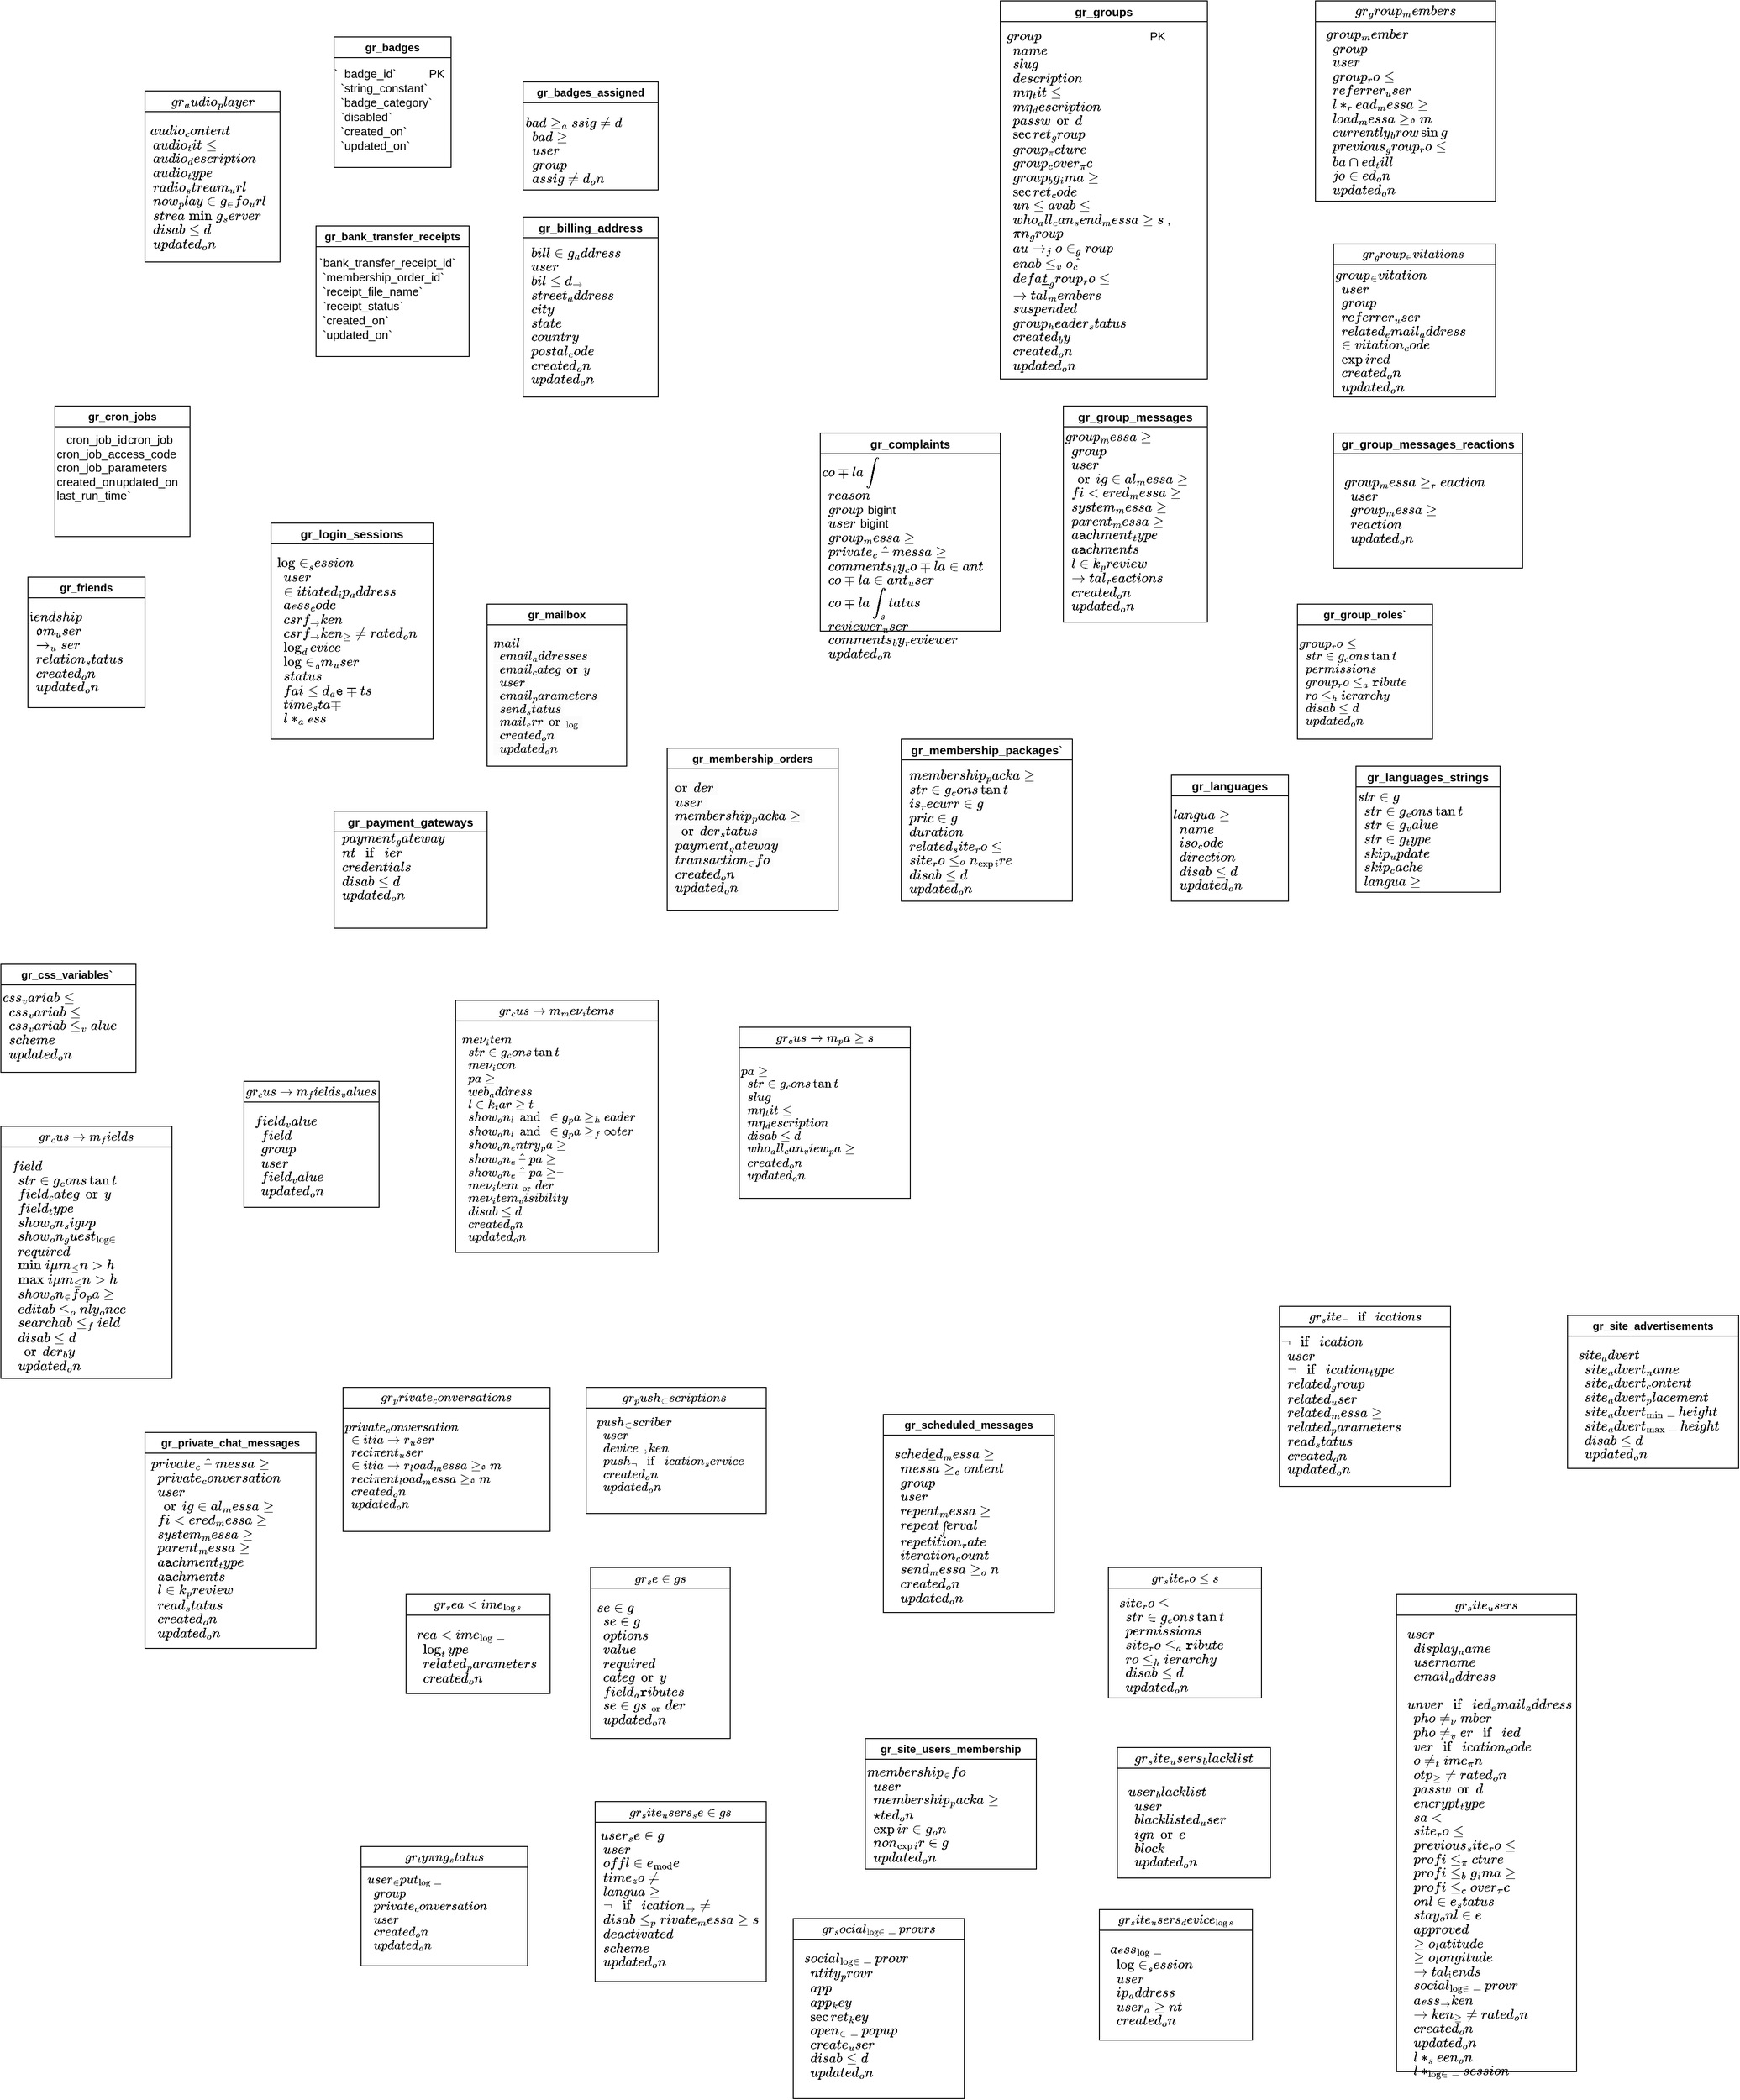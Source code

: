 <mxfile version="24.7.5">
  <diagram name="Страница — 1" id="t8PgcB-Bj81JIGUaZiW2">
    <mxGraphModel dx="3500" dy="1740" grid="1" gridSize="10" guides="1" tooltips="1" connect="1" arrows="1" fold="1" page="1" pageScale="1" pageWidth="690" pageHeight="980" math="0" shadow="0">
      <root>
        <mxCell id="0" />
        <mxCell id="1" parent="0" />
        <mxCell id="xByyXgjnT6tnBIrzNjOe-23" value="gr_badges" style="swimlane;whiteSpace=wrap;html=1;" parent="1" vertex="1">
          <mxGeometry x="380" y="70" width="130" height="145" as="geometry" />
        </mxCell>
        <mxCell id="xByyXgjnT6tnBIrzNjOe-21" value="`  badge_id`          PK&#xa;  `string_constant`&#xa;  `badge_category` &#xa;  `disabled`&#xa;  `created_on` &#xa;  `updated_on`" style="text;whiteSpace=none;strokeWidth=2;rounded=0;verticalAlign=top;spacing=10;fontSize=13;horizontal=1;spacingTop=1;" parent="xByyXgjnT6tnBIrzNjOe-23" vertex="1">
          <mxGeometry x="-10" y="17.5" width="140" height="110" as="geometry" />
        </mxCell>
        <mxCell id="xByyXgjnT6tnBIrzNjOe-24" value="gr_badges_assigned" style="swimlane;whiteSpace=wrap;html=1;" parent="1" vertex="1">
          <mxGeometry x="590" y="120" width="150" height="120" as="geometry" />
        </mxCell>
        <mxCell id="xByyXgjnT6tnBIrzNjOe-26" value="`  badge_assigned_id`&#xa;  `badge_id` &#xa;  `user_id`&#xa;  `group_id` &#xa;  `assigned_on`" style="text;whiteSpace=wrap;fontSize=13;spacing=3;" parent="xByyXgjnT6tnBIrzNjOe-24" vertex="1">
          <mxGeometry y="30" width="150" height="100" as="geometry" />
        </mxCell>
        <mxCell id="xByyXgjnT6tnBIrzNjOe-27" value="gr_bank_transfer_receipts" style="swimlane;whiteSpace=wrap;html=1;" parent="1" vertex="1">
          <mxGeometry x="360" y="280" width="170" height="145" as="geometry" />
        </mxCell>
        <mxCell id="xByyXgjnT6tnBIrzNjOe-28" value=" `bank_transfer_receipt_id`&#xa;  `membership_order_id` &#xa;  `receipt_file_name` &#xa;  `receipt_status` &#xa;  `created_on` &#xa;  `updated_on` " style="text;whiteSpace=none;strokeWidth=2;rounded=0;verticalAlign=top;spacing=10;fontSize=13;horizontal=1;spacingTop=1;" parent="xByyXgjnT6tnBIrzNjOe-27" vertex="1">
          <mxGeometry x="-10" y="17.5" width="140" height="110" as="geometry" />
        </mxCell>
        <mxCell id="aM84LzSGUawsXzDRVU1t-1" value="&lt;span style=&quot;text-align: left;&quot;&gt;gr_billing_address&lt;/span&gt;" style="swimlane;whiteSpace=wrap;html=1;fontSize=13;" vertex="1" parent="1">
          <mxGeometry x="590" y="270" width="150" height="200" as="geometry" />
        </mxCell>
        <mxCell id="aM84LzSGUawsXzDRVU1t-3" value="&#xa;  `billing_address_id`&#xa;  `user_id` &#xa;  `billed_to` &#xa;  `street_address` &#xa;  `city` &#xa;  `state`&#xa;  `country` &#xa;  `postal_code`&#xa;  `created_on`&#xa;  `updated_on`" style="text;whiteSpace=wrap;fontSize=13;" vertex="1" parent="aM84LzSGUawsXzDRVU1t-1">
          <mxGeometry y="10" width="150" height="180" as="geometry" />
        </mxCell>
        <mxCell id="aM84LzSGUawsXzDRVU1t-5" value="&lt;div style=&quot;text-align: left;&quot;&gt;&lt;span style=&quot;background-color: initial;&quot;&gt;gr_complaints&lt;/span&gt;&lt;/div&gt;" style="swimlane;whiteSpace=wrap;html=1;fontSize=13;" vertex="1" parent="1">
          <mxGeometry x="920" y="510" width="200" height="220" as="geometry" />
        </mxCell>
        <mxCell id="aM84LzSGUawsXzDRVU1t-4" value="`  complaint_id`&#xa;  `reason` &#xa;  `group_id` bigint &#xa;  `user_id` bigint &#xa;  `group_message_id` &#xa;  `private_chat_message_id` &#xa;  `comments_by_complainant` &#xa;  `complainant_user_id`&#xa;  `complaint_status` &#xa;  `reviewer_user_id` &#xa;  `comments_by_reviewer` &#xa;  `updated_on`" style="text;whiteSpace=wrap;fontSize=13;" vertex="1" parent="aM84LzSGUawsXzDRVU1t-5">
          <mxGeometry y="20" width="200" height="200" as="geometry" />
        </mxCell>
        <mxCell id="aM84LzSGUawsXzDRVU1t-8" value="gr_cron_jobs" style="swimlane;whiteSpace=wrap;html=1;" vertex="1" parent="1">
          <mxGeometry x="70" y="480" width="150" height="145" as="geometry" />
        </mxCell>
        <mxCell id="aM84LzSGUawsXzDRVU1t-7" value="   cron_job_id` &#xa;  `cron_job`&#xa;  `cron_job_access_code` &#xa;  `cron_job_parameters` &#xa;  `created_on` &#xa;  `updated_on` &#xa;  `last_run_time`" style="text;whiteSpace=wrap;fontSize=13;" vertex="1" parent="aM84LzSGUawsXzDRVU1t-8">
          <mxGeometry y="22.5" width="170" height="120" as="geometry" />
        </mxCell>
        <mxCell id="aM84LzSGUawsXzDRVU1t-11" value="gr_friends" style="swimlane;whiteSpace=wrap;html=1;" vertex="1" parent="1">
          <mxGeometry x="40" y="670" width="130" height="145" as="geometry" />
        </mxCell>
        <mxCell id="aM84LzSGUawsXzDRVU1t-10" value="`  friendship_id` &#xa;  `from_user_id` &#xa;  `to_user_id` &#xa;  `relation_status` &#xa;  `created_on` &#xa;  `updated_on`" style="text;whiteSpace=wrap;fontSize=13;" vertex="1" parent="aM84LzSGUawsXzDRVU1t-11">
          <mxGeometry y="30" width="130" height="110" as="geometry" />
        </mxCell>
        <mxCell id="aM84LzSGUawsXzDRVU1t-27" value="&lt;div style=&quot;text-align: left;&quot;&gt;&lt;span style=&quot;background-color: initial;&quot;&gt;gr_groups&lt;/span&gt;&lt;/div&gt;" style="swimlane;whiteSpace=wrap;html=1;fontSize=13;" vertex="1" parent="1">
          <mxGeometry x="1120" y="30" width="230" height="420" as="geometry" />
        </mxCell>
        <mxCell id="aM84LzSGUawsXzDRVU1t-16" value="`  group_id`                                 PK&#xa;  `name` &#xa;  `slug` &#xa;  `description`&#xa;  `meta_title` &#xa;  `meta_description` &#xa;  `password` &#xa;  `secret_group`&#xa;  `group_picture` &#xa;  `group_cover_pic` &#xa;  `group_bg_image` &#xa;  `secret_code` &#xa;  `unleavable` &#xa;  `who_all_can_send_messages` ,&#xa;  `pin_group`&#xa;  `auto_join_group`&#xa;  `enable_video_chat` &#xa;  `default_group_role` &#xa;  `total_members` &#xa;  `suspended`&#xa;  `group_header_status` &#xa;  `created_by` &#xa;  `created_on` &#xa;  `updated_on`" style="text;whiteSpace=wrap;fontSize=13;" vertex="1" parent="aM84LzSGUawsXzDRVU1t-27">
          <mxGeometry x="5" y="25" width="220" height="370" as="geometry" />
        </mxCell>
        <mxCell id="aM84LzSGUawsXzDRVU1t-40" value="`gr_group_invitations`&amp;nbsp;" style="swimlane;whiteSpace=wrap;html=1;" vertex="1" parent="1">
          <mxGeometry x="1490" y="300" width="180" height="170" as="geometry" />
        </mxCell>
        <mxCell id="aM84LzSGUawsXzDRVU1t-31" value="`  group_invitation_id`&#xa;  `user_id` &#xa;  `group_id` &#xa;  `referrer_user_id` &#xa;  `related_email_address` &#xa;  `invitation_code` &#xa;  `expired` &#xa;  `created_on`&#xa;  `updated_on`" style="text;whiteSpace=wrap;fontSize=13;" vertex="1" parent="aM84LzSGUawsXzDRVU1t-40">
          <mxGeometry y="20" width="170" height="150" as="geometry" />
        </mxCell>
        <mxCell id="aM84LzSGUawsXzDRVU1t-43" value="&lt;div style=&quot;text-align: left;&quot;&gt;`gr_group_members`&lt;br&gt;&lt;/div&gt;" style="swimlane;whiteSpace=wrap;html=1;fontSize=13;" vertex="1" parent="1">
          <mxGeometry x="1470" y="30" width="200" height="222.5" as="geometry" />
        </mxCell>
        <mxCell id="aM84LzSGUawsXzDRVU1t-42" value="`  group_member_id` &#xa;  `group_id` &#xa;  `user_id` &#xa;  `group_role_id` &#xa;  `referrer_user_id`&#xa;  `last_read_message_id` &#xa;  `load_message_id_from` &#xa;  `currently_browsing` &#xa;  `previous_group_role_id` &#xa;  `banned_till`&#xa;  `joined_on` &#xa;  `updated_on`" style="text;whiteSpace=wrap;fontSize=13;" vertex="1" parent="aM84LzSGUawsXzDRVU1t-43">
          <mxGeometry x="10" y="22.5" width="180" height="200" as="geometry" />
        </mxCell>
        <mxCell id="aM84LzSGUawsXzDRVU1t-46" value="&lt;div style=&quot;text-align: left;&quot;&gt;gr_group_messages&lt;br&gt;&lt;/div&gt;" style="swimlane;whiteSpace=wrap;html=1;fontSize=13;" vertex="1" parent="1">
          <mxGeometry x="1190" y="480" width="160" height="240" as="geometry" />
        </mxCell>
        <mxCell id="aM84LzSGUawsXzDRVU1t-45" value="`  group_message_id`&#xa;  `group_id` &#xa;  `user_id` &#xa;  `original_message` &#xa;  `filtered_message` &#xa;  `system_message` &#xa;  `parent_message_id` &#xa;  `attachment_type` &#xa;  `attachments` &#xa;  `link_preview`&#xa;  `total_reactions`&#xa;  `created_on` &#xa;  `updated_on`" style="text;whiteSpace=wrap;fontSize=13;" vertex="1" parent="aM84LzSGUawsXzDRVU1t-46">
          <mxGeometry y="20" width="160" height="210" as="geometry" />
        </mxCell>
        <mxCell id="aM84LzSGUawsXzDRVU1t-48" value="&lt;div style=&quot;text-align: left;&quot;&gt;gr_login_sessions&lt;br&gt;&lt;/div&gt;" style="swimlane;whiteSpace=wrap;html=1;fontSize=13;" vertex="1" parent="1">
          <mxGeometry x="310" y="610" width="180" height="240" as="geometry" />
        </mxCell>
        <mxCell id="aM84LzSGUawsXzDRVU1t-52" value="`  login_session_id` &#xa;  `user_id` &#xa;  `initiated_ip_address`&#xa;  `access_code`&#xa;  `csrf_token` &#xa;  `csrf_token_generated_on` &#xa;  `log_device` &#xa;  `login_from_user_id` &#xa;  `status` &#xa;  `failed_attempts` &#xa;  `time_stamp`&#xa;  `last_access` " style="text;whiteSpace=wrap;fontSize=13;" vertex="1" parent="aM84LzSGUawsXzDRVU1t-48">
          <mxGeometry x="5" y="30" width="170" height="210" as="geometry" />
        </mxCell>
        <mxCell id="aM84LzSGUawsXzDRVU1t-54" value="&lt;span style=&quot;text-align: left;&quot;&gt;gr_mailbox&lt;/span&gt;" style="swimlane;whiteSpace=wrap;html=1;" vertex="1" parent="1">
          <mxGeometry x="550" y="700" width="155" height="180" as="geometry" />
        </mxCell>
        <mxCell id="aM84LzSGUawsXzDRVU1t-56" value="&lt;span style=&quot;color: rgb(0, 0, 0); font-family: Helvetica; font-size: 12px; font-style: normal; font-variant-ligatures: normal; font-variant-caps: normal; font-weight: 400; letter-spacing: normal; orphans: 2; text-align: left; text-indent: 0px; text-transform: none; widows: 2; word-spacing: 0px; -webkit-text-stroke-width: 0px; white-space: normal; background-color: rgb(251, 251, 251); text-decoration-thickness: initial; text-decoration-style: initial; text-decoration-color: initial; display: inline !important; float: none;&quot;&gt;`mail_id`&amp;nbsp;&lt;/span&gt;&lt;br style=&quot;forced-color-adjust: none; padding: 0px; margin: 0px; color: rgb(0, 0, 0); font-family: Helvetica; font-size: 12px; font-style: normal; font-variant-ligatures: normal; font-variant-caps: normal; font-weight: 400; letter-spacing: normal; orphans: 2; text-align: left; text-indent: 0px; text-transform: none; widows: 2; word-spacing: 0px; -webkit-text-stroke-width: 0px; white-space: normal; background-color: rgb(251, 251, 251); text-decoration-thickness: initial; text-decoration-style: initial; text-decoration-color: initial;&quot;&gt;&lt;span style=&quot;color: rgb(0, 0, 0); font-family: Helvetica; font-size: 12px; font-style: normal; font-variant-ligatures: normal; font-variant-caps: normal; font-weight: 400; letter-spacing: normal; orphans: 2; text-align: left; text-indent: 0px; text-transform: none; widows: 2; word-spacing: 0px; -webkit-text-stroke-width: 0px; white-space: normal; background-color: rgb(251, 251, 251); text-decoration-thickness: initial; text-decoration-style: initial; text-decoration-color: initial; display: inline !important; float: none;&quot;&gt;&amp;nbsp; `email_addresses`&amp;nbsp;&lt;/span&gt;&lt;br style=&quot;forced-color-adjust: none; padding: 0px; margin: 0px; color: rgb(0, 0, 0); font-family: Helvetica; font-size: 12px; font-style: normal; font-variant-ligatures: normal; font-variant-caps: normal; font-weight: 400; letter-spacing: normal; orphans: 2; text-align: left; text-indent: 0px; text-transform: none; widows: 2; word-spacing: 0px; -webkit-text-stroke-width: 0px; white-space: normal; background-color: rgb(251, 251, 251); text-decoration-thickness: initial; text-decoration-style: initial; text-decoration-color: initial;&quot;&gt;&lt;span style=&quot;color: rgb(0, 0, 0); font-family: Helvetica; font-size: 12px; font-style: normal; font-variant-ligatures: normal; font-variant-caps: normal; font-weight: 400; letter-spacing: normal; orphans: 2; text-align: left; text-indent: 0px; text-transform: none; widows: 2; word-spacing: 0px; -webkit-text-stroke-width: 0px; white-space: normal; background-color: rgb(251, 251, 251); text-decoration-thickness: initial; text-decoration-style: initial; text-decoration-color: initial; display: inline !important; float: none;&quot;&gt;&amp;nbsp; `email_category`&lt;/span&gt;&lt;br style=&quot;forced-color-adjust: none; padding: 0px; margin: 0px; color: rgb(0, 0, 0); font-family: Helvetica; font-size: 12px; font-style: normal; font-variant-ligatures: normal; font-variant-caps: normal; font-weight: 400; letter-spacing: normal; orphans: 2; text-align: left; text-indent: 0px; text-transform: none; widows: 2; word-spacing: 0px; -webkit-text-stroke-width: 0px; white-space: normal; background-color: rgb(251, 251, 251); text-decoration-thickness: initial; text-decoration-style: initial; text-decoration-color: initial;&quot;&gt;&lt;span style=&quot;color: rgb(0, 0, 0); font-family: Helvetica; font-size: 12px; font-style: normal; font-variant-ligatures: normal; font-variant-caps: normal; font-weight: 400; letter-spacing: normal; orphans: 2; text-align: left; text-indent: 0px; text-transform: none; widows: 2; word-spacing: 0px; -webkit-text-stroke-width: 0px; white-space: normal; background-color: rgb(251, 251, 251); text-decoration-thickness: initial; text-decoration-style: initial; text-decoration-color: initial; display: inline !important; float: none;&quot;&gt;&amp;nbsp; `user_id`&amp;nbsp;&lt;/span&gt;&lt;br style=&quot;forced-color-adjust: none; padding: 0px; margin: 0px; color: rgb(0, 0, 0); font-family: Helvetica; font-size: 12px; font-style: normal; font-variant-ligatures: normal; font-variant-caps: normal; font-weight: 400; letter-spacing: normal; orphans: 2; text-align: left; text-indent: 0px; text-transform: none; widows: 2; word-spacing: 0px; -webkit-text-stroke-width: 0px; white-space: normal; background-color: rgb(251, 251, 251); text-decoration-thickness: initial; text-decoration-style: initial; text-decoration-color: initial;&quot;&gt;&lt;span style=&quot;color: rgb(0, 0, 0); font-family: Helvetica; font-size: 12px; font-style: normal; font-variant-ligatures: normal; font-variant-caps: normal; font-weight: 400; letter-spacing: normal; orphans: 2; text-align: left; text-indent: 0px; text-transform: none; widows: 2; word-spacing: 0px; -webkit-text-stroke-width: 0px; white-space: normal; background-color: rgb(251, 251, 251); text-decoration-thickness: initial; text-decoration-style: initial; text-decoration-color: initial; display: inline !important; float: none;&quot;&gt;&amp;nbsp; `email_parameters`&amp;nbsp;&lt;/span&gt;&lt;br style=&quot;forced-color-adjust: none; padding: 0px; margin: 0px; color: rgb(0, 0, 0); font-family: Helvetica; font-size: 12px; font-style: normal; font-variant-ligatures: normal; font-variant-caps: normal; font-weight: 400; letter-spacing: normal; orphans: 2; text-align: left; text-indent: 0px; text-transform: none; widows: 2; word-spacing: 0px; -webkit-text-stroke-width: 0px; white-space: normal; background-color: rgb(251, 251, 251); text-decoration-thickness: initial; text-decoration-style: initial; text-decoration-color: initial;&quot;&gt;&lt;span style=&quot;color: rgb(0, 0, 0); font-family: Helvetica; font-size: 12px; font-style: normal; font-variant-ligatures: normal; font-variant-caps: normal; font-weight: 400; letter-spacing: normal; orphans: 2; text-align: left; text-indent: 0px; text-transform: none; widows: 2; word-spacing: 0px; -webkit-text-stroke-width: 0px; white-space: normal; background-color: rgb(251, 251, 251); text-decoration-thickness: initial; text-decoration-style: initial; text-decoration-color: initial; display: inline !important; float: none;&quot;&gt;&amp;nbsp; `send_status`&amp;nbsp;&lt;/span&gt;&lt;br style=&quot;forced-color-adjust: none; padding: 0px; margin: 0px; color: rgb(0, 0, 0); font-family: Helvetica; font-size: 12px; font-style: normal; font-variant-ligatures: normal; font-variant-caps: normal; font-weight: 400; letter-spacing: normal; orphans: 2; text-align: left; text-indent: 0px; text-transform: none; widows: 2; word-spacing: 0px; -webkit-text-stroke-width: 0px; white-space: normal; background-color: rgb(251, 251, 251); text-decoration-thickness: initial; text-decoration-style: initial; text-decoration-color: initial;&quot;&gt;&lt;span style=&quot;color: rgb(0, 0, 0); font-family: Helvetica; font-size: 12px; font-style: normal; font-variant-ligatures: normal; font-variant-caps: normal; font-weight: 400; letter-spacing: normal; orphans: 2; text-align: left; text-indent: 0px; text-transform: none; widows: 2; word-spacing: 0px; -webkit-text-stroke-width: 0px; white-space: normal; background-color: rgb(251, 251, 251); text-decoration-thickness: initial; text-decoration-style: initial; text-decoration-color: initial; display: inline !important; float: none;&quot;&gt;&amp;nbsp; `mail_error_log`&amp;nbsp;&lt;/span&gt;&lt;br style=&quot;forced-color-adjust: none; padding: 0px; margin: 0px; color: rgb(0, 0, 0); font-family: Helvetica; font-size: 12px; font-style: normal; font-variant-ligatures: normal; font-variant-caps: normal; font-weight: 400; letter-spacing: normal; orphans: 2; text-align: left; text-indent: 0px; text-transform: none; widows: 2; word-spacing: 0px; -webkit-text-stroke-width: 0px; white-space: normal; background-color: rgb(251, 251, 251); text-decoration-thickness: initial; text-decoration-style: initial; text-decoration-color: initial;&quot;&gt;&lt;span style=&quot;color: rgb(0, 0, 0); font-family: Helvetica; font-size: 12px; font-style: normal; font-variant-ligatures: normal; font-variant-caps: normal; font-weight: 400; letter-spacing: normal; orphans: 2; text-align: left; text-indent: 0px; text-transform: none; widows: 2; word-spacing: 0px; -webkit-text-stroke-width: 0px; white-space: normal; background-color: rgb(251, 251, 251); text-decoration-thickness: initial; text-decoration-style: initial; text-decoration-color: initial; display: inline !important; float: none;&quot;&gt;&amp;nbsp; `created_on`&amp;nbsp;&lt;/span&gt;&lt;br style=&quot;forced-color-adjust: none; padding: 0px; margin: 0px; color: rgb(0, 0, 0); font-family: Helvetica; font-size: 12px; font-style: normal; font-variant-ligatures: normal; font-variant-caps: normal; font-weight: 400; letter-spacing: normal; orphans: 2; text-align: left; text-indent: 0px; text-transform: none; widows: 2; word-spacing: 0px; -webkit-text-stroke-width: 0px; white-space: normal; background-color: rgb(251, 251, 251); text-decoration-thickness: initial; text-decoration-style: initial; text-decoration-color: initial;&quot;&gt;&lt;span style=&quot;color: rgb(0, 0, 0); font-family: Helvetica; font-size: 12px; font-style: normal; font-variant-ligatures: normal; font-variant-caps: normal; font-weight: 400; letter-spacing: normal; orphans: 2; text-align: left; text-indent: 0px; text-transform: none; widows: 2; word-spacing: 0px; -webkit-text-stroke-width: 0px; white-space: normal; background-color: rgb(251, 251, 251); text-decoration-thickness: initial; text-decoration-style: initial; text-decoration-color: initial; display: inline !important; float: none;&quot;&gt;&amp;nbsp; `updated_on`&lt;/span&gt;" style="text;whiteSpace=wrap;html=1;" vertex="1" parent="aM84LzSGUawsXzDRVU1t-54">
          <mxGeometry x="5" y="30" width="150" height="150" as="geometry" />
        </mxCell>
        <mxCell id="aM84LzSGUawsXzDRVU1t-58" value="&lt;span style=&quot;text-align: left;&quot;&gt;gr_membership_orders&lt;/span&gt;" style="swimlane;whiteSpace=wrap;html=1;" vertex="1" parent="1">
          <mxGeometry x="750" y="860" width="190" height="180" as="geometry" />
        </mxCell>
        <mxCell id="aM84LzSGUawsXzDRVU1t-60" value="&lt;span style=&quot;color: rgb(0, 0, 0); font-family: Helvetica; font-size: 13px; font-style: normal; font-variant-ligatures: normal; font-variant-caps: normal; font-weight: 400; letter-spacing: normal; orphans: 2; text-align: left; text-indent: 0px; text-transform: none; widows: 2; word-spacing: 0px; -webkit-text-stroke-width: 0px; white-space: normal; background-color: rgb(251, 251, 251); text-decoration-thickness: initial; text-decoration-style: initial; text-decoration-color: initial; float: none; display: inline !important;&quot;&gt;`order_id`&amp;nbsp;&lt;/span&gt;&lt;br style=&quot;forced-color-adjust: none; padding: 0px; margin: 0px; color: rgb(0, 0, 0); font-family: Helvetica; font-size: 13px; font-style: normal; font-variant-ligatures: normal; font-variant-caps: normal; font-weight: 400; letter-spacing: normal; orphans: 2; text-align: left; text-indent: 0px; text-transform: none; widows: 2; word-spacing: 0px; -webkit-text-stroke-width: 0px; white-space: normal; background-color: rgb(251, 251, 251); text-decoration-thickness: initial; text-decoration-style: initial; text-decoration-color: initial;&quot;&gt;&lt;span style=&quot;color: rgb(0, 0, 0); font-family: Helvetica; font-size: 13px; font-style: normal; font-variant-ligatures: normal; font-variant-caps: normal; font-weight: 400; letter-spacing: normal; orphans: 2; text-align: left; text-indent: 0px; text-transform: none; widows: 2; word-spacing: 0px; -webkit-text-stroke-width: 0px; white-space: normal; background-color: rgb(251, 251, 251); text-decoration-thickness: initial; text-decoration-style: initial; text-decoration-color: initial; float: none; display: inline !important;&quot;&gt;&amp;nbsp; `user_id`&amp;nbsp;&lt;/span&gt;&lt;br style=&quot;forced-color-adjust: none; padding: 0px; margin: 0px; color: rgb(0, 0, 0); font-family: Helvetica; font-size: 13px; font-style: normal; font-variant-ligatures: normal; font-variant-caps: normal; font-weight: 400; letter-spacing: normal; orphans: 2; text-align: left; text-indent: 0px; text-transform: none; widows: 2; word-spacing: 0px; -webkit-text-stroke-width: 0px; white-space: normal; background-color: rgb(251, 251, 251); text-decoration-thickness: initial; text-decoration-style: initial; text-decoration-color: initial;&quot;&gt;&lt;span style=&quot;color: rgb(0, 0, 0); font-family: Helvetica; font-size: 13px; font-style: normal; font-variant-ligatures: normal; font-variant-caps: normal; font-weight: 400; letter-spacing: normal; orphans: 2; text-align: left; text-indent: 0px; text-transform: none; widows: 2; word-spacing: 0px; -webkit-text-stroke-width: 0px; white-space: normal; background-color: rgb(251, 251, 251); text-decoration-thickness: initial; text-decoration-style: initial; text-decoration-color: initial; float: none; display: inline !important;&quot;&gt;&amp;nbsp; `membership_package_id`&amp;nbsp;&lt;/span&gt;&lt;br style=&quot;forced-color-adjust: none; padding: 0px; margin: 0px; color: rgb(0, 0, 0); font-family: Helvetica; font-size: 13px; font-style: normal; font-variant-ligatures: normal; font-variant-caps: normal; font-weight: 400; letter-spacing: normal; orphans: 2; text-align: left; text-indent: 0px; text-transform: none; widows: 2; word-spacing: 0px; -webkit-text-stroke-width: 0px; white-space: normal; background-color: rgb(251, 251, 251); text-decoration-thickness: initial; text-decoration-style: initial; text-decoration-color: initial;&quot;&gt;&lt;span style=&quot;color: rgb(0, 0, 0); font-family: Helvetica; font-size: 13px; font-style: normal; font-variant-ligatures: normal; font-variant-caps: normal; font-weight: 400; letter-spacing: normal; orphans: 2; text-align: left; text-indent: 0px; text-transform: none; widows: 2; word-spacing: 0px; -webkit-text-stroke-width: 0px; white-space: normal; background-color: rgb(251, 251, 251); text-decoration-thickness: initial; text-decoration-style: initial; text-decoration-color: initial; float: none; display: inline !important;&quot;&gt;&amp;nbsp; `order_status`&amp;nbsp;&lt;/span&gt;&lt;br style=&quot;forced-color-adjust: none; padding: 0px; margin: 0px; color: rgb(0, 0, 0); font-family: Helvetica; font-size: 13px; font-style: normal; font-variant-ligatures: normal; font-variant-caps: normal; font-weight: 400; letter-spacing: normal; orphans: 2; text-align: left; text-indent: 0px; text-transform: none; widows: 2; word-spacing: 0px; -webkit-text-stroke-width: 0px; white-space: normal; background-color: rgb(251, 251, 251); text-decoration-thickness: initial; text-decoration-style: initial; text-decoration-color: initial;&quot;&gt;&lt;span style=&quot;color: rgb(0, 0, 0); font-family: Helvetica; font-size: 13px; font-style: normal; font-variant-ligatures: normal; font-variant-caps: normal; font-weight: 400; letter-spacing: normal; orphans: 2; text-align: left; text-indent: 0px; text-transform: none; widows: 2; word-spacing: 0px; -webkit-text-stroke-width: 0px; white-space: normal; background-color: rgb(251, 251, 251); text-decoration-thickness: initial; text-decoration-style: initial; text-decoration-color: initial; float: none; display: inline !important;&quot;&gt;&amp;nbsp; `payment_gateway_id`&amp;nbsp;&lt;/span&gt;&lt;br style=&quot;forced-color-adjust: none; padding: 0px; margin: 0px; color: rgb(0, 0, 0); font-family: Helvetica; font-size: 13px; font-style: normal; font-variant-ligatures: normal; font-variant-caps: normal; font-weight: 400; letter-spacing: normal; orphans: 2; text-align: left; text-indent: 0px; text-transform: none; widows: 2; word-spacing: 0px; -webkit-text-stroke-width: 0px; white-space: normal; background-color: rgb(251, 251, 251); text-decoration-thickness: initial; text-decoration-style: initial; text-decoration-color: initial;&quot;&gt;&lt;span style=&quot;color: rgb(0, 0, 0); font-family: Helvetica; font-size: 13px; font-style: normal; font-variant-ligatures: normal; font-variant-caps: normal; font-weight: 400; letter-spacing: normal; orphans: 2; text-align: left; text-indent: 0px; text-transform: none; widows: 2; word-spacing: 0px; -webkit-text-stroke-width: 0px; white-space: normal; background-color: rgb(251, 251, 251); text-decoration-thickness: initial; text-decoration-style: initial; text-decoration-color: initial; float: none; display: inline !important;&quot;&gt;&amp;nbsp; `transaction_info`&amp;nbsp;&lt;/span&gt;&lt;br style=&quot;forced-color-adjust: none; padding: 0px; margin: 0px; color: rgb(0, 0, 0); font-family: Helvetica; font-size: 13px; font-style: normal; font-variant-ligatures: normal; font-variant-caps: normal; font-weight: 400; letter-spacing: normal; orphans: 2; text-align: left; text-indent: 0px; text-transform: none; widows: 2; word-spacing: 0px; -webkit-text-stroke-width: 0px; white-space: normal; background-color: rgb(251, 251, 251); text-decoration-thickness: initial; text-decoration-style: initial; text-decoration-color: initial;&quot;&gt;&lt;span style=&quot;color: rgb(0, 0, 0); font-family: Helvetica; font-size: 13px; font-style: normal; font-variant-ligatures: normal; font-variant-caps: normal; font-weight: 400; letter-spacing: normal; orphans: 2; text-align: left; text-indent: 0px; text-transform: none; widows: 2; word-spacing: 0px; -webkit-text-stroke-width: 0px; white-space: normal; background-color: rgb(251, 251, 251); text-decoration-thickness: initial; text-decoration-style: initial; text-decoration-color: initial; float: none; display: inline !important;&quot;&gt;&amp;nbsp; `created_on`&amp;nbsp;&lt;/span&gt;&lt;br style=&quot;forced-color-adjust: none; padding: 0px; margin: 0px; color: rgb(0, 0, 0); font-family: Helvetica; font-size: 13px; font-style: normal; font-variant-ligatures: normal; font-variant-caps: normal; font-weight: 400; letter-spacing: normal; orphans: 2; text-align: left; text-indent: 0px; text-transform: none; widows: 2; word-spacing: 0px; -webkit-text-stroke-width: 0px; white-space: normal; background-color: rgb(251, 251, 251); text-decoration-thickness: initial; text-decoration-style: initial; text-decoration-color: initial;&quot;&gt;&lt;span style=&quot;color: rgb(0, 0, 0); font-family: Helvetica; font-size: 13px; font-style: normal; font-variant-ligatures: normal; font-variant-caps: normal; font-weight: 400; letter-spacing: normal; orphans: 2; text-align: left; text-indent: 0px; text-transform: none; widows: 2; word-spacing: 0px; -webkit-text-stroke-width: 0px; white-space: normal; background-color: rgb(251, 251, 251); text-decoration-thickness: initial; text-decoration-style: initial; text-decoration-color: initial; float: none; display: inline !important;&quot;&gt;&amp;nbsp; `updated_on`&amp;nbsp;&lt;/span&gt;" style="text;whiteSpace=wrap;html=1;fontSize=13;" vertex="1" parent="aM84LzSGUawsXzDRVU1t-58">
          <mxGeometry y="30" width="190" height="140" as="geometry" />
        </mxCell>
        <mxCell id="aM84LzSGUawsXzDRVU1t-62" value="&lt;span style=&quot;text-align: left; font-size: 13px;&quot;&gt;gr_membership_packages&lt;/span&gt;&lt;span style=&quot;font-weight: 400; text-align: left; font-size: 13px;&quot;&gt;`&lt;/span&gt;" style="swimlane;whiteSpace=wrap;html=1;fontSize=13;" vertex="1" parent="1">
          <mxGeometry x="1010" y="850" width="190" height="180" as="geometry" />
        </mxCell>
        <mxCell id="aM84LzSGUawsXzDRVU1t-61" value="&#xa;  `membership_package_id` &#xa;  `string_constant` &#xa;  `is_recurring` &#xa;  `pricing` &#xa;  `duration` &#xa;  `related_site_role_id` &#xa;  `site_role_id_on_expire` &#xa;  `disabled` &#xa;  `updated_on` " style="text;whiteSpace=wrap;fontSize=13;" vertex="1" parent="aM84LzSGUawsXzDRVU1t-62">
          <mxGeometry y="10" width="180" height="170" as="geometry" />
        </mxCell>
        <mxCell id="aM84LzSGUawsXzDRVU1t-65" value="&lt;span style=&quot;text-align: left; font-size: 13px;&quot;&gt;gr_payment_gateways&lt;/span&gt;" style="swimlane;whiteSpace=wrap;html=1;fontSize=13;" vertex="1" parent="1">
          <mxGeometry x="380" y="930" width="170" height="130" as="geometry" />
        </mxCell>
        <mxCell id="aM84LzSGUawsXzDRVU1t-64" value="&#xa;  `payment_gateway_id` &#xa;  `identifier` &#xa;  `credentials` &#xa;  `disabled` &#xa;  `updated_on` " style="text;whiteSpace=wrap;fontSize=13;" vertex="1" parent="aM84LzSGUawsXzDRVU1t-65">
          <mxGeometry width="136" height="120" as="geometry" />
        </mxCell>
        <mxCell id="aM84LzSGUawsXzDRVU1t-69" value="&lt;div style=&quot;text-align: left;&quot;&gt;gr_group_messages_reactions&lt;br&gt;&lt;/div&gt;" style="swimlane;whiteSpace=wrap;html=1;fontSize=13;" vertex="1" parent="1">
          <mxGeometry x="1490" y="510" width="210" height="150" as="geometry" />
        </mxCell>
        <mxCell id="aM84LzSGUawsXzDRVU1t-71" value="`group_message_reaction_id` &#xa;  `user_id` &#xa;  `group_message_id` &#xa;  `reaction_id` &#xa;  `updated_on`" style="text;whiteSpace=wrap;fontSize=13;" vertex="1" parent="aM84LzSGUawsXzDRVU1t-69">
          <mxGeometry x="10" y="40" width="200" height="100" as="geometry" />
        </mxCell>
        <mxCell id="aM84LzSGUawsXzDRVU1t-72" value="&lt;div style=&quot;text-align: left;&quot;&gt;&lt;span style=&quot;background-color: initial;&quot;&gt;gr_group_roles`&lt;/span&gt;&lt;/div&gt;" style="swimlane;whiteSpace=wrap;html=1;" vertex="1" parent="1">
          <mxGeometry x="1450" y="700" width="150" height="150" as="geometry" />
        </mxCell>
        <mxCell id="aM84LzSGUawsXzDRVU1t-74" value="`group_role_id` &#xa;  `string_constant` &#xa;  `permissions` &#xa;  `group_role_attribute`&#xa;  `role_hierarchy` &#xa;  `disabled` &#xa;  `updated_on`" style="text;whiteSpace=wrap;" vertex="1" parent="aM84LzSGUawsXzDRVU1t-72">
          <mxGeometry y="30" width="160" height="120" as="geometry" />
        </mxCell>
        <mxCell id="aM84LzSGUawsXzDRVU1t-76" value="&lt;div style=&quot;text-align: left;&quot;&gt;&lt;span style=&quot;background-color: initial;&quot;&gt;gr_languages&lt;/span&gt;&lt;/div&gt;" style="swimlane;whiteSpace=wrap;html=1;fontSize=13;" vertex="1" parent="1">
          <mxGeometry x="1310" y="890" width="130" height="140" as="geometry" />
        </mxCell>
        <mxCell id="aM84LzSGUawsXzDRVU1t-75" value="`language_id` &#xa;  `name`&#xa;  `iso_code`&#xa;  `text_direction` &#xa;  `disabled` &#xa;  `updated_on`" style="text;whiteSpace=wrap;fontSize=13;" vertex="1" parent="aM84LzSGUawsXzDRVU1t-76">
          <mxGeometry y="30" width="120" height="110" as="geometry" />
        </mxCell>
        <mxCell id="aM84LzSGUawsXzDRVU1t-79" value="&lt;div style=&quot;text-align: left;&quot;&gt;&lt;span style=&quot;background-color: initial;&quot;&gt;gr_languages_strings&lt;/span&gt;&lt;/div&gt;" style="swimlane;whiteSpace=wrap;html=1;fontSize=13;" vertex="1" parent="1">
          <mxGeometry x="1515" y="880" width="160" height="140" as="geometry" />
        </mxCell>
        <mxCell id="aM84LzSGUawsXzDRVU1t-78" value="`string_id` &#xa;  `string_constant` &#xa;  `string_value` &#xa;  `string_type` &#xa;  `skip_update` &#xa;  `skip_cache` &#xa;  `language_id`" style="text;whiteSpace=wrap;fontSize=13;" vertex="1" parent="aM84LzSGUawsXzDRVU1t-79">
          <mxGeometry y="20" width="160" height="120" as="geometry" />
        </mxCell>
        <mxCell id="aM84LzSGUawsXzDRVU1t-81" value="&lt;div style=&quot;text-align: left;&quot;&gt;&lt;span style=&quot;background-color: initial;&quot;&gt;gr_private_chat_messages&lt;/span&gt;&lt;/div&gt;" style="swimlane;whiteSpace=wrap;html=1;" vertex="1" parent="1">
          <mxGeometry x="170" y="1620" width="190" height="240" as="geometry" />
        </mxCell>
        <mxCell id="aM84LzSGUawsXzDRVU1t-83" value="`private_chat_message_id` &#xa;  `private_conversation_id` &#xa;  `user_id` &#xa;  `original_message` &#xa;  `filtered_message` &#xa;  `system_message` &#xa;  `parent_message_id` &#xa;  `attachment_type` &#xa;  `attachments` &#xa;  `link_preview` &#xa;  `read_status` &#xa;  `created_on` &#xa;  `updated_on`" style="text;whiteSpace=wrap;fontSize=13;" vertex="1" parent="aM84LzSGUawsXzDRVU1t-81">
          <mxGeometry x="5" y="20" width="180" height="210" as="geometry" />
        </mxCell>
        <mxCell id="aM84LzSGUawsXzDRVU1t-85" value="&lt;div style=&quot;text-align: left;&quot;&gt;`gr_private_conversations`&lt;br&gt;&lt;/div&gt;" style="swimlane;whiteSpace=wrap;html=1;" vertex="1" parent="1">
          <mxGeometry x="390" y="1570" width="230" height="160" as="geometry" />
        </mxCell>
        <mxCell id="aM84LzSGUawsXzDRVU1t-84" value="`private_conversation_id` &#xa;  `initiator_user_id`&#xa;  `recipient_user_id` &#xa;  `initiator_load_message_id_from` &#xa;  `recipient_load_message_id_from` &#xa;  `created_on` &#xa;  `updated_on`" style="text;whiteSpace=wrap;" vertex="1" parent="aM84LzSGUawsXzDRVU1t-85">
          <mxGeometry y="30" width="230" height="120" as="geometry" />
        </mxCell>
        <mxCell id="aM84LzSGUawsXzDRVU1t-88" value="&lt;div style=&quot;text-align: left;&quot;&gt;`gr_push_subscriptions`&amp;nbsp;&lt;br&gt;&lt;/div&gt;" style="swimlane;whiteSpace=wrap;html=1;" vertex="1" parent="1">
          <mxGeometry x="660" y="1570" width="200" height="140" as="geometry" />
        </mxCell>
        <mxCell id="aM84LzSGUawsXzDRVU1t-87" value="`push_subscriber_id`&#xa;  `user_id`&#xa;  `device_token` &#xa;  `push_notification_service` &#xa;  `created_on` &#xa;  `updated_on`" style="text;whiteSpace=wrap;" vertex="1" parent="aM84LzSGUawsXzDRVU1t-88">
          <mxGeometry x="10" y="25" width="190" height="110" as="geometry" />
        </mxCell>
        <mxCell id="aM84LzSGUawsXzDRVU1t-91" value="&lt;div style=&quot;text-align: left;&quot;&gt;`gr_realtime_logs`&lt;br&gt;&lt;/div&gt;" style="swimlane;whiteSpace=wrap;html=1;" vertex="1" parent="1">
          <mxGeometry x="460" y="1800" width="160" height="110" as="geometry" />
        </mxCell>
        <mxCell id="aM84LzSGUawsXzDRVU1t-90" value="`realtime_log_id` &#xa;  `log_type` &#xa;  `related_parameters` &#xa;  `created_on`" style="text;whiteSpace=wrap;fontSize=13;" vertex="1" parent="aM84LzSGUawsXzDRVU1t-91">
          <mxGeometry x="10" y="30" width="160" height="80" as="geometry" />
        </mxCell>
        <mxCell id="aM84LzSGUawsXzDRVU1t-94" value="&lt;div style=&quot;text-align: left;&quot;&gt;gr_scheduled_messages&lt;br&gt;&lt;/div&gt;" style="swimlane;whiteSpace=wrap;html=1;" vertex="1" parent="1">
          <mxGeometry x="990" y="1600" width="190" height="220" as="geometry" />
        </mxCell>
        <mxCell id="aM84LzSGUawsXzDRVU1t-93" value="`scheduled_message_id` &#xa;  `message_content` &#xa;  `group_id` &#xa;  `user_id` &#xa;  `repeat_message`&#xa;  `repeat_interval` &#xa;  `repetition_rate`&#xa;  `iteration_count`&#xa;  `send_message_on` &#xa;  `created_on`&#xa;  `updated_on`" style="text;whiteSpace=wrap;fontSize=13;" vertex="1" parent="aM84LzSGUawsXzDRVU1t-94">
          <mxGeometry x="10" y="30" width="170" height="180" as="geometry" />
        </mxCell>
        <mxCell id="aM84LzSGUawsXzDRVU1t-97" value="&lt;div style=&quot;text-align: left;&quot;&gt;`gr_settings`&lt;br&gt;&lt;/div&gt;" style="swimlane;whiteSpace=wrap;html=1;" vertex="1" parent="1">
          <mxGeometry x="665" y="1770" width="155" height="190" as="geometry" />
        </mxCell>
        <mxCell id="aM84LzSGUawsXzDRVU1t-96" value="`setting_id` &#xa;  `setting` &#xa;  `options` &#xa;  `value` &#xa;  `required` &#xa;  `category` &#xa;  `field_attributes`&#xa;  `settings_order` &#xa;  `updated_on`" style="text;whiteSpace=wrap;fontSize=13;" vertex="1" parent="aM84LzSGUawsXzDRVU1t-97">
          <mxGeometry x="5" y="30" width="130" height="150" as="geometry" />
        </mxCell>
        <mxCell id="aM84LzSGUawsXzDRVU1t-100" value="&lt;div style=&quot;text-align: left;&quot;&gt;`gr_site_notifications`&lt;br&gt;&lt;/div&gt;" style="swimlane;whiteSpace=wrap;html=1;" vertex="1" parent="1">
          <mxGeometry x="1430" y="1480" width="190" height="200" as="geometry" />
        </mxCell>
        <mxCell id="aM84LzSGUawsXzDRVU1t-105" value="`notification_id` &#xa;  `user_id` &#xa;  `notification_type` &#xa;  `related_group_id` &#xa;  `related_user_id`&#xa;  `related_message_id`&#xa;  `related_parameters` &#xa;  `read_status`&#xa;  `created_on` &#xa;  `updated_on`" style="text;whiteSpace=wrap;fontSize=13;" vertex="1" parent="aM84LzSGUawsXzDRVU1t-100">
          <mxGeometry y="25" width="160" height="170" as="geometry" />
        </mxCell>
        <mxCell id="aM84LzSGUawsXzDRVU1t-102" value="&lt;div style=&quot;text-align: left;&quot;&gt;gr_site_advertisements&lt;br&gt;&lt;/div&gt;" style="swimlane;whiteSpace=wrap;html=1;" vertex="1" parent="1">
          <mxGeometry x="1750" y="1490" width="190" height="170" as="geometry" />
        </mxCell>
        <mxCell id="aM84LzSGUawsXzDRVU1t-104" value="`site_advert_id` &#xa;  `site_advert_name`&#xa;  `site_advert_content`&#xa;  `site_advert_placement` &#xa;  `site_advert_min_height` &#xa;  `site_advert_max_height` &#xa;  `disabled` &#xa;  `updated_on`" style="text;whiteSpace=wrap;fontSize=13;" vertex="1" parent="aM84LzSGUawsXzDRVU1t-102">
          <mxGeometry x="10" y="30" width="180" height="140" as="geometry" />
        </mxCell>
        <mxCell id="aM84LzSGUawsXzDRVU1t-107" value="&lt;div style=&quot;text-align: left;&quot;&gt;`gr_site_roles`&lt;br&gt;&lt;/div&gt;" style="swimlane;whiteSpace=wrap;html=1;" vertex="1" parent="1">
          <mxGeometry x="1240" y="1770" width="170" height="145" as="geometry" />
        </mxCell>
        <mxCell id="aM84LzSGUawsXzDRVU1t-106" value="`site_role_id` &#xa;  `string_constant` &#xa;  `permissions` &#xa;  `site_role_attribute` &#xa;  `role_hierarchy`&#xa;  `disabled`&#xa;  `updated_on`" style="text;whiteSpace=wrap;fontSize=13;" vertex="1" parent="aM84LzSGUawsXzDRVU1t-107">
          <mxGeometry x="10" y="25" width="150" height="120" as="geometry" />
        </mxCell>
        <mxCell id="aM84LzSGUawsXzDRVU1t-110" value="&lt;div style=&quot;text-align: left;&quot;&gt;`gr_site_users`&lt;br&gt;&lt;/div&gt;" style="swimlane;whiteSpace=wrap;html=1;" vertex="1" parent="1">
          <mxGeometry x="1560" y="1800" width="200" height="530" as="geometry" />
        </mxCell>
        <mxCell id="aM84LzSGUawsXzDRVU1t-109" value="`user_id`&#xa;  `display_name` &#xa;  `username` &#xa;  `email_address` &#xa;  `unverified_email_address` &#xa;  `phone_number` &#xa;  `phone_verified` &#xa;  `verification_code` &#xa;  `one_time_pin` &#xa;  `otp_generated_on` &#xa;  `password` &#xa;  `encrypt_type`&#xa;  `salt` &#xa;  `site_role_id` &#xa;  `previous_site_role_id` &#xa;  `profile_picture`&#xa;  `profile_bg_image`&#xa;  `profile_cover_pic` &#xa;  `online_status` &#xa;  `stay_online` &#xa;  `approved` &#xa;  `geo_latitude` &#xa;  `geo_longitude` &#xa;  `total_friends` &#xa;  `social_login_provider_id` &#xa;  `access_token` &#xa;  `token_generated_on`&#xa;  `created_on` &#xa;  `updated_on` &#xa;  `last_seen_on`&#xa;  `last_login_session`" style="text;whiteSpace=wrap;fontSize=13;" vertex="1" parent="aM84LzSGUawsXzDRVU1t-110">
          <mxGeometry x="10" y="30" width="190" height="470" as="geometry" />
        </mxCell>
        <mxCell id="aM84LzSGUawsXzDRVU1t-113" value="&lt;div style=&quot;text-align: left;&quot;&gt;`gr_site_users_blacklist`&lt;br style=&quot;font-size: 13px;&quot;&gt;&lt;/div&gt;" style="swimlane;whiteSpace=wrap;html=1;fontSize=13;" vertex="1" parent="1">
          <mxGeometry x="1250" y="1970" width="170" height="145" as="geometry" />
        </mxCell>
        <mxCell id="aM84LzSGUawsXzDRVU1t-112" value="`user_blacklist_id` &#xa;  `user_id` &#xa;  `blacklisted_user_id` &#xa;  `ignore` &#xa;  `block` &#xa;  `updated_on`" style="text;whiteSpace=wrap;fontSize=13;" vertex="1" parent="aM84LzSGUawsXzDRVU1t-113">
          <mxGeometry x="10" y="35" width="150" height="110" as="geometry" />
        </mxCell>
        <mxCell id="aM84LzSGUawsXzDRVU1t-116" value="&lt;div style=&quot;text-align: left;&quot;&gt;`gr_site_users_device_logs`&lt;br&gt;&lt;/div&gt;" style="swimlane;whiteSpace=wrap;html=1;" vertex="1" parent="1">
          <mxGeometry x="1230" y="2150" width="170" height="145" as="geometry" />
        </mxCell>
        <mxCell id="aM84LzSGUawsXzDRVU1t-115" value="`access_log_id` &#xa;  `login_session_id` &#xa;  `user_id` &#xa;  `ip_address`&#xa;  `user_agent`&#xa;  `created_on`" style="text;whiteSpace=wrap;fontSize=13;" vertex="1" parent="aM84LzSGUawsXzDRVU1t-116">
          <mxGeometry x="10" y="30" width="140" height="110" as="geometry" />
        </mxCell>
        <mxCell id="aM84LzSGUawsXzDRVU1t-119" value="&lt;div style=&quot;text-align: left;&quot;&gt;gr_site_users_membership&lt;br&gt;&lt;/div&gt;" style="swimlane;whiteSpace=wrap;html=1;" vertex="1" parent="1">
          <mxGeometry x="970" y="1960" width="190" height="145" as="geometry" />
        </mxCell>
        <mxCell id="aM84LzSGUawsXzDRVU1t-118" value="`membership_info_id` &#xa;  `user_id`&#xa;  `membership_package_id` &#xa;  `started_on` &#xa;  `expiring_on` &#xa;  `non_expiring` &#xa;  `updated_on`" style="text;whiteSpace=wrap;fontSize=13;" vertex="1" parent="aM84LzSGUawsXzDRVU1t-119">
          <mxGeometry y="22.5" width="190" height="120" as="geometry" />
        </mxCell>
        <mxCell id="aM84LzSGUawsXzDRVU1t-121" value="&lt;div style=&quot;text-align: left;&quot;&gt;`gr_site_users_settings`&lt;/div&gt;" style="swimlane;whiteSpace=wrap;html=1;" vertex="1" parent="1">
          <mxGeometry x="670" y="2030" width="190" height="200" as="geometry" />
        </mxCell>
        <mxCell id="aM84LzSGUawsXzDRVU1t-122" value=" `user_setting_id` &#xa;  `user_id`&#xa;  `offline_mode` &#xa;  `time_zone` &#xa;  `language_id` &#xa;  `notification_tone` &#xa;  `disable_private_messages` &#xa;  `deactivated` &#xa;  `color_scheme` &#xa;  `updated_on` " style="text;whiteSpace=wrap;fontSize=13;" vertex="1" parent="aM84LzSGUawsXzDRVU1t-121">
          <mxGeometry y="22.5" width="190" height="120" as="geometry" />
        </mxCell>
        <mxCell id="aM84LzSGUawsXzDRVU1t-124" value="&lt;div style=&quot;text-align: left;&quot;&gt;`gr_social_login_providers`&lt;br&gt;&lt;/div&gt;" style="swimlane;whiteSpace=wrap;html=1;" vertex="1" parent="1">
          <mxGeometry x="890" y="2160" width="190" height="200" as="geometry" />
        </mxCell>
        <mxCell id="aM84LzSGUawsXzDRVU1t-123" value="`social_login_provider_id`&#xa;  `identity_provider` &#xa;  `app_id` &#xa;  `app_key` &#xa;  `secret_key` &#xa;  `open_in_popup` &#xa;  `create_user` &#xa;  `disabled` &#xa;  `updated_on`" style="text;whiteSpace=wrap;fontSize=13;" vertex="1" parent="aM84LzSGUawsXzDRVU1t-124">
          <mxGeometry x="10" y="30" width="170" height="150" as="geometry" />
        </mxCell>
        <mxCell id="aM84LzSGUawsXzDRVU1t-127" value="&lt;div style=&quot;text-align: left;&quot;&gt;`gr_typing_status`&lt;br&gt;&lt;/div&gt;" style="swimlane;whiteSpace=wrap;html=1;" vertex="1" parent="1">
          <mxGeometry x="410" y="2080" width="185" height="132.5" as="geometry" />
        </mxCell>
        <mxCell id="aM84LzSGUawsXzDRVU1t-126" value="`user_input_log_id` &#xa;  `group_id` &#xa;  `private_conversation_id` &#xa;  `user_id` &#xa;  `created_on` &#xa;  `updated_on`" style="text;whiteSpace=wrap;" vertex="1" parent="aM84LzSGUawsXzDRVU1t-127">
          <mxGeometry x="5" y="22.5" width="180" height="110" as="geometry" />
        </mxCell>
        <mxCell id="aM84LzSGUawsXzDRVU1t-129" value="&lt;div style=&quot;text-align: left;&quot;&gt;&lt;span style=&quot;background-color: initial;&quot;&gt;`gr_audio_player`&lt;/span&gt;&lt;/div&gt;" style="swimlane;whiteSpace=wrap;html=1;fontSize=13;" vertex="1" parent="1">
          <mxGeometry x="170" y="130" width="150" height="190" as="geometry" />
        </mxCell>
        <mxCell id="aM84LzSGUawsXzDRVU1t-130" value=" `audio_content_id` &#xa;  `audio_title`&#xa;  `audio_description` &#xa;  `audio_type` &#xa;  `radio_stream_url` &#xa;  `now_playing_info_url` &#xa;  `streaming_server`&#xa;  `disabled` &#xa;  `updated_on` " style="text;whiteSpace=wrap;fontSize=13;" vertex="1" parent="aM84LzSGUawsXzDRVU1t-129">
          <mxGeometry y="30" width="150" height="160" as="geometry" />
        </mxCell>
        <mxCell id="aM84LzSGUawsXzDRVU1t-132" value="gr_css_variables`&amp;nbsp;" style="swimlane;whiteSpace=wrap;html=1;" vertex="1" parent="1">
          <mxGeometry x="10" y="1100" width="150" height="120" as="geometry" />
        </mxCell>
        <mxCell id="aM84LzSGUawsXzDRVU1t-131" value="`css_variable_id` &#xa;  `css_variable` &#xa;  `css_variable_value`&#xa;  `color_scheme` &#xa;  `updated_on`" style="text;whiteSpace=wrap;fontSize=13;" vertex="1" parent="aM84LzSGUawsXzDRVU1t-132">
          <mxGeometry y="22.5" width="150" height="100" as="geometry" />
        </mxCell>
        <mxCell id="aM84LzSGUawsXzDRVU1t-136" value="&lt;div style=&quot;text-align: left;&quot;&gt;`gr_custom_fields`&lt;br&gt;&lt;/div&gt;" style="swimlane;whiteSpace=wrap;html=1;" vertex="1" parent="1">
          <mxGeometry x="10" y="1280" width="190" height="280" as="geometry" />
        </mxCell>
        <mxCell id="aM84LzSGUawsXzDRVU1t-135" value="`field_id`&#xa;  `string_constant` &#xa;  `field_category` &#xa;  `field_type` &#xa;  `show_on_signup` &#xa;  `show_on_guest_login` &#xa;  `required` &#xa;  `minimum_length` &#xa;  `maximum_length`&#xa;  `show_on_info_page` &#xa;  `editable_only_once` &#xa;  `searchable_field`&#xa;  `disabled` &#xa;  `order_by` &#xa;  `updated_on`" style="text;whiteSpace=wrap;fontSize=13;" vertex="1" parent="aM84LzSGUawsXzDRVU1t-136">
          <mxGeometry x="10" y="30" width="170" height="240" as="geometry" />
        </mxCell>
        <mxCell id="aM84LzSGUawsXzDRVU1t-139" value="`gr_custom_fields_values`" style="swimlane;whiteSpace=wrap;html=1;" vertex="1" parent="1">
          <mxGeometry x="280" y="1230" width="150" height="140" as="geometry" />
        </mxCell>
        <mxCell id="aM84LzSGUawsXzDRVU1t-138" value="`field_value_id`&#xa;  `field_id` &#xa;  `group_id`&#xa;  `user_id`&#xa;  `field_value` &#xa;  `updated_on`" style="text;whiteSpace=wrap;fontSize=13;" vertex="1" parent="aM84LzSGUawsXzDRVU1t-139">
          <mxGeometry x="10" y="30" width="110" height="110" as="geometry" />
        </mxCell>
        <mxCell id="aM84LzSGUawsXzDRVU1t-142" value="&lt;div style=&quot;text-align: left;&quot;&gt;`gr_custom_menu_items`&lt;br&gt;&lt;/div&gt;" style="swimlane;whiteSpace=wrap;html=1;" vertex="1" parent="1">
          <mxGeometry x="515" y="1140" width="225" height="280" as="geometry" />
        </mxCell>
        <mxCell id="aM84LzSGUawsXzDRVU1t-141" value="`menu_item_id` &#xa;  `string_constant` &#xa;  `menu_icon_class`&#xa;  `page_id` &#xa;  `web_address` &#xa;  `link_target` &#xa;  `show_on_landing_page_header` &#xa;  `show_on_landing_page_footer` &#xa;  `show_on_entry_page` &#xa;  `show_on_chat_page` &#xa;  `show_on_chat_page_top` &#xa;  `menu_item_order` &#xa;  `menu_item_visibility` &#xa;  `disabled` &#xa;  `created_on`&#xa;  `updated_on`" style="text;whiteSpace=wrap;" vertex="1" parent="aM84LzSGUawsXzDRVU1t-142">
          <mxGeometry x="5" y="30" width="220" height="250" as="geometry" />
        </mxCell>
        <mxCell id="aM84LzSGUawsXzDRVU1t-145" value="&lt;div style=&quot;text-align: left;&quot;&gt;`gr_custom_pages`&lt;br&gt;&lt;/div&gt;" style="swimlane;whiteSpace=wrap;html=1;" vertex="1" parent="1">
          <mxGeometry x="830" y="1170" width="190" height="190" as="geometry" />
        </mxCell>
        <mxCell id="aM84LzSGUawsXzDRVU1t-144" value="`page_id`&#xa;  `string_constant`&#xa;  `slug` &#xa;  `meta_title` &#xa;  `meta_description`&#xa;  `disabled` &#xa;  `who_all_can_view_page` &#xa;  `created_on` &#xa;  `updated_on`" style="text;whiteSpace=wrap;" vertex="1" parent="aM84LzSGUawsXzDRVU1t-145">
          <mxGeometry y="35" width="180" height="150" as="geometry" />
        </mxCell>
      </root>
    </mxGraphModel>
  </diagram>
</mxfile>
